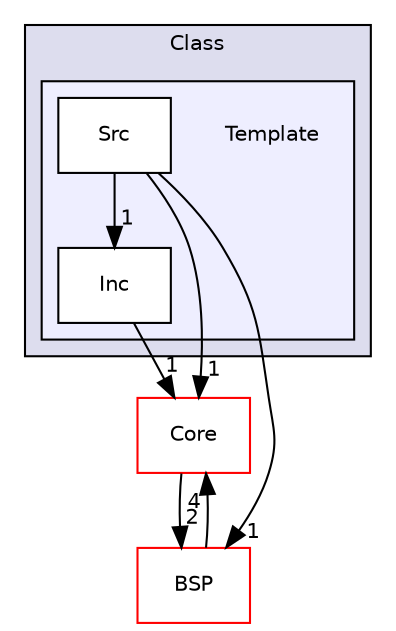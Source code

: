 digraph "/home/developer/mtrain-firmware/external/middleware/STM32_USB_Device_Library/Class/Template" {
  compound=true
  node [ fontsize="10", fontname="Helvetica"];
  edge [ labelfontsize="10", labelfontname="Helvetica"];
  subgraph clusterdir_15392ef346dfcd144f2859cb33b3c01f {
    graph [ bgcolor="#ddddee", pencolor="black", label="Class" fontname="Helvetica", fontsize="10", URL="dir_15392ef346dfcd144f2859cb33b3c01f.html"]
  subgraph clusterdir_ea68d21bba23a531ef493cc0482780a7 {
    graph [ bgcolor="#eeeeff", pencolor="black", label="" URL="dir_ea68d21bba23a531ef493cc0482780a7.html"];
    dir_ea68d21bba23a531ef493cc0482780a7 [shape=plaintext label="Template"];
    dir_d55340883525f3871820d0ca33450e0b [shape=box label="Inc" color="black" fillcolor="white" style="filled" URL="dir_d55340883525f3871820d0ca33450e0b.html"];
    dir_d8dda097fa430e30ed9b7ccda9566027 [shape=box label="Src" color="black" fillcolor="white" style="filled" URL="dir_d8dda097fa430e30ed9b7ccda9566027.html"];
  }
  }
  dir_19e504b8294315d876b43ba053bc3f8f [shape=box label="Core" fillcolor="white" style="filled" color="red" URL="dir_19e504b8294315d876b43ba053bc3f8f.html"];
  dir_350c8a3315b9de76597c9530ef31a96a [shape=box label="BSP" fillcolor="white" style="filled" color="red" URL="dir_350c8a3315b9de76597c9530ef31a96a.html"];
  dir_d8dda097fa430e30ed9b7ccda9566027->dir_19e504b8294315d876b43ba053bc3f8f [headlabel="1", labeldistance=1.5 headhref="dir_000075_000076.html"];
  dir_d8dda097fa430e30ed9b7ccda9566027->dir_d55340883525f3871820d0ca33450e0b [headlabel="1", labeldistance=1.5 headhref="dir_000075_000074.html"];
  dir_d8dda097fa430e30ed9b7ccda9566027->dir_350c8a3315b9de76597c9530ef31a96a [headlabel="1", labeldistance=1.5 headhref="dir_000075_000009.html"];
  dir_19e504b8294315d876b43ba053bc3f8f->dir_350c8a3315b9de76597c9530ef31a96a [headlabel="2", labeldistance=1.5 headhref="dir_000076_000009.html"];
  dir_d55340883525f3871820d0ca33450e0b->dir_19e504b8294315d876b43ba053bc3f8f [headlabel="1", labeldistance=1.5 headhref="dir_000074_000076.html"];
  dir_350c8a3315b9de76597c9530ef31a96a->dir_19e504b8294315d876b43ba053bc3f8f [headlabel="4", labeldistance=1.5 headhref="dir_000009_000076.html"];
}

